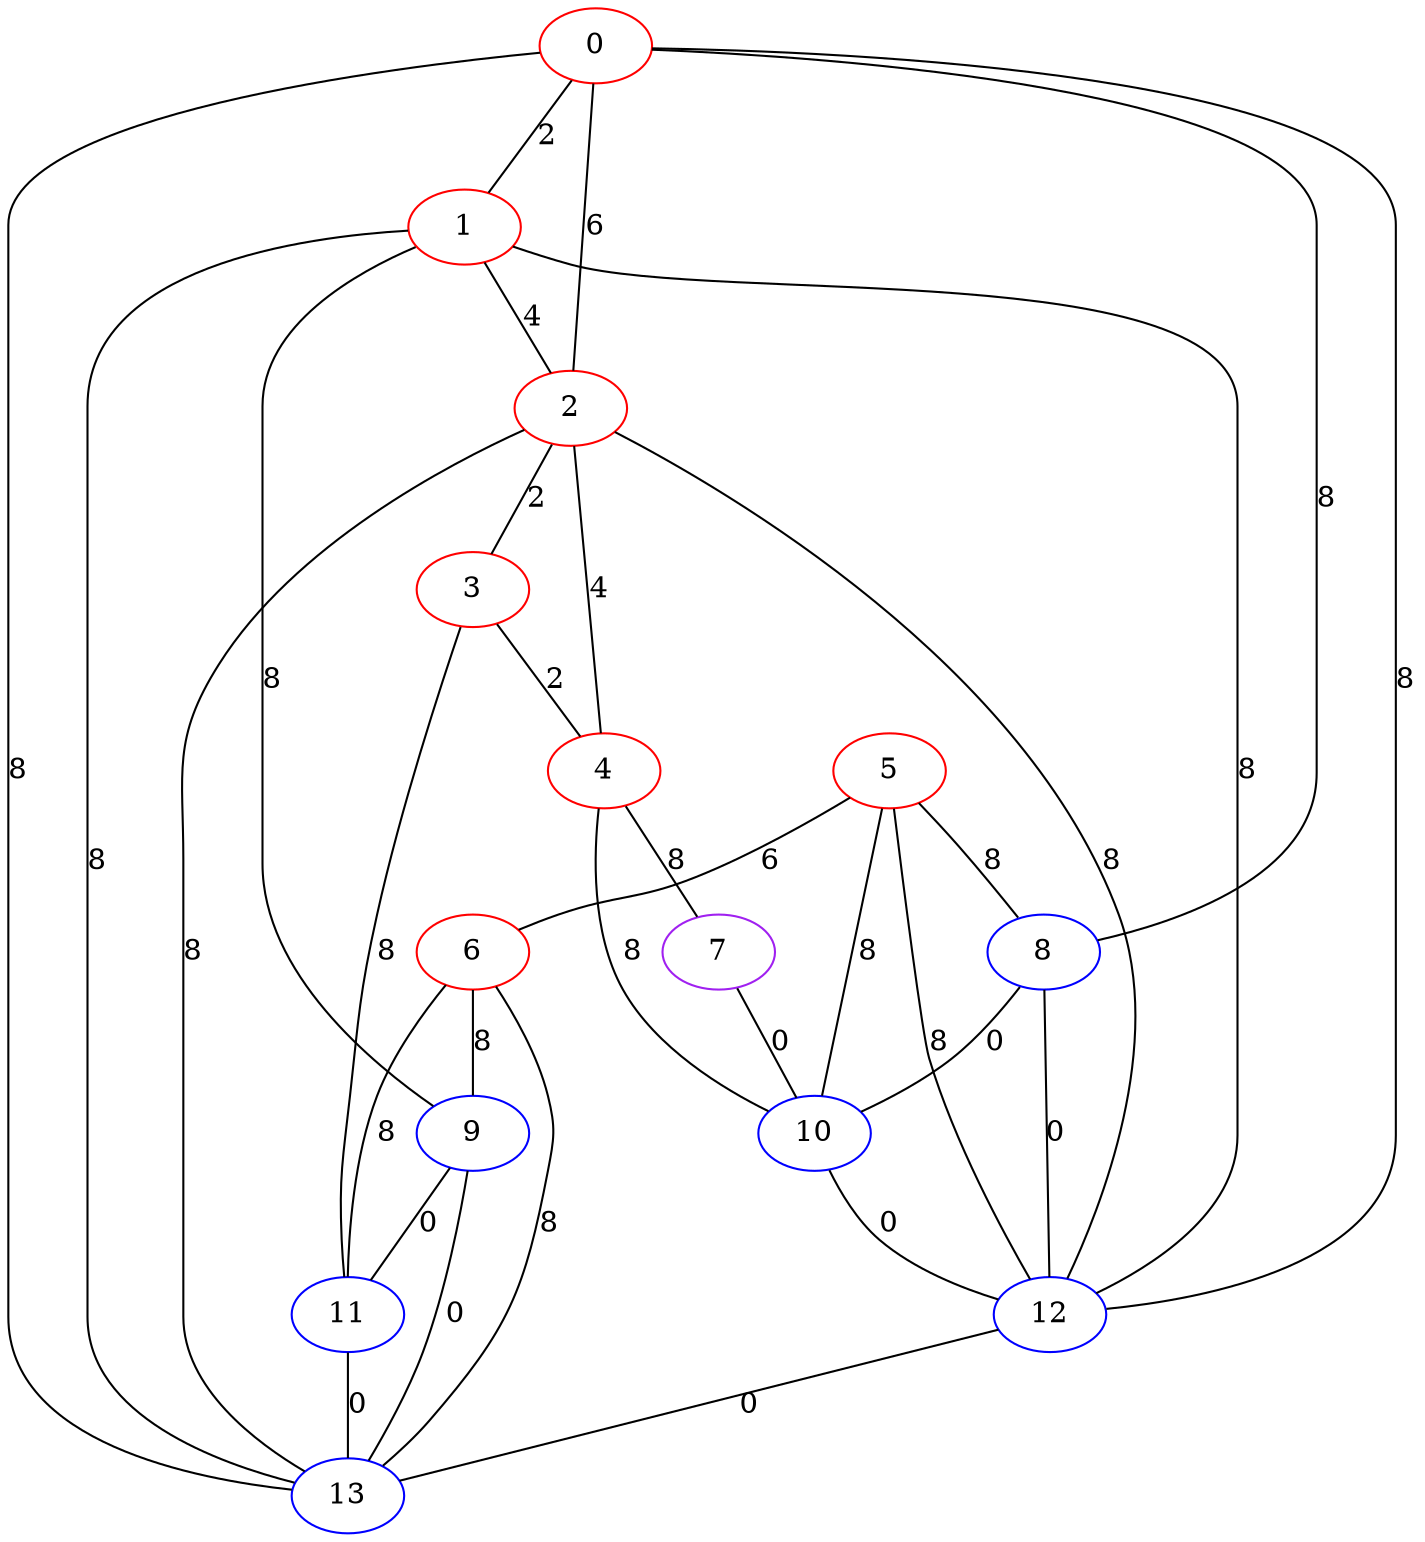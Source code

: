 graph "" {
0 [color=red, weight=1];
1 [color=red, weight=1];
2 [color=red, weight=1];
3 [color=red, weight=1];
4 [color=red, weight=1];
5 [color=red, weight=1];
6 [color=red, weight=1];
7 [color=purple, weight=4];
8 [color=blue, weight=3];
9 [color=blue, weight=3];
10 [color=blue, weight=3];
11 [color=blue, weight=3];
12 [color=blue, weight=3];
13 [color=blue, weight=3];
0 -- 8  [key=0, label=8];
0 -- 1  [key=0, label=2];
0 -- 2  [key=0, label=6];
0 -- 12  [key=0, label=8];
0 -- 13  [key=0, label=8];
1 -- 9  [key=0, label=8];
1 -- 2  [key=0, label=4];
1 -- 12  [key=0, label=8];
1 -- 13  [key=0, label=8];
2 -- 3  [key=0, label=2];
2 -- 4  [key=0, label=4];
2 -- 12  [key=0, label=8];
2 -- 13  [key=0, label=8];
3 -- 11  [key=0, label=8];
3 -- 4  [key=0, label=2];
4 -- 10  [key=0, label=8];
4 -- 7  [key=0, label=8];
5 -- 8  [key=0, label=8];
5 -- 10  [key=0, label=8];
5 -- 12  [key=0, label=8];
5 -- 6  [key=0, label=6];
6 -- 9  [key=0, label=8];
6 -- 11  [key=0, label=8];
6 -- 13  [key=0, label=8];
7 -- 10  [key=0, label=0];
8 -- 10  [key=0, label=0];
8 -- 12  [key=0, label=0];
9 -- 11  [key=0, label=0];
9 -- 13  [key=0, label=0];
10 -- 12  [key=0, label=0];
11 -- 13  [key=0, label=0];
12 -- 13  [key=0, label=0];
}

